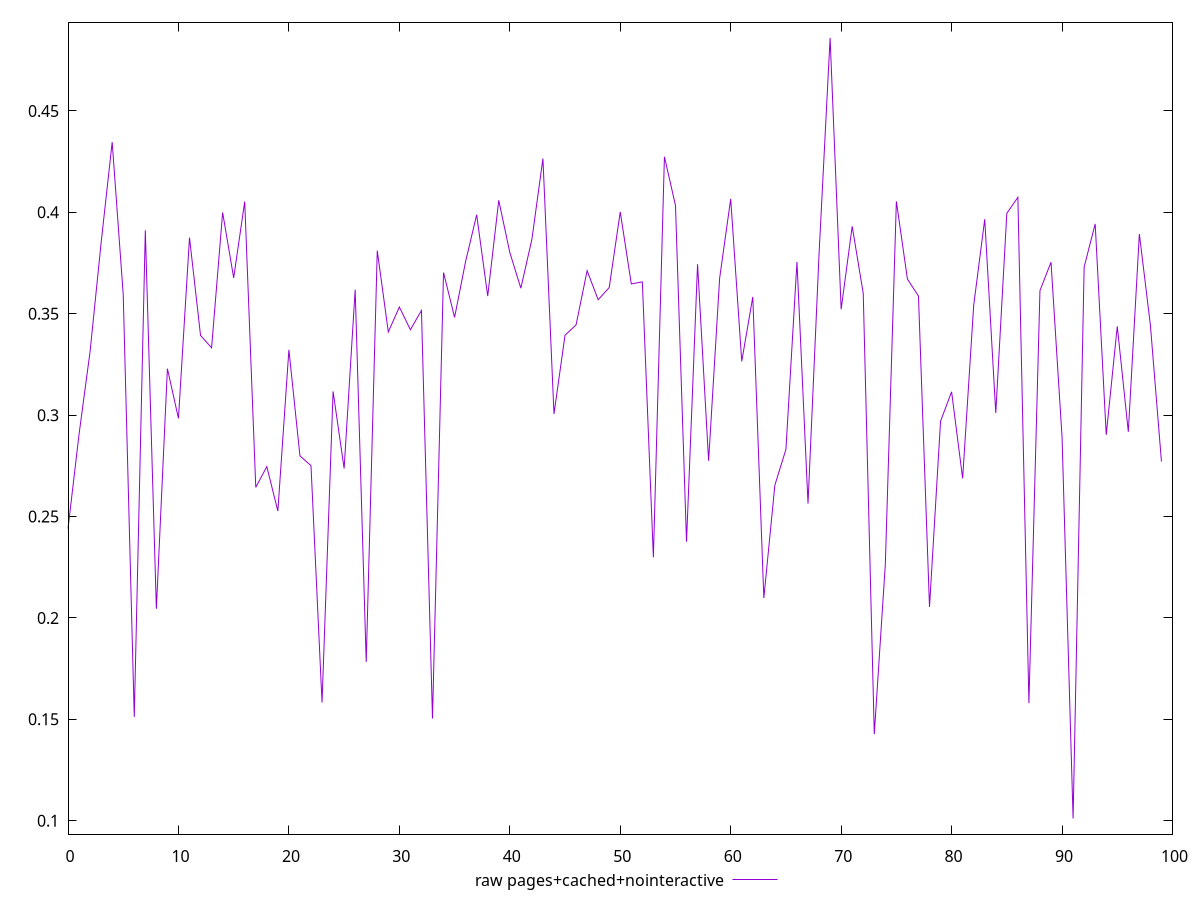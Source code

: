 $_rawPagesCachedNointeractive <<EOF
0.244
0.29059999999999997
0.3314
0.3851
0.43460000000000004
0.3594
0.1512
0.3911
0.2045
0.3229
0.2984
0.38749999999999996
0.3393
0.3332
0.39990000000000003
0.36769999999999997
0.4053
0.2644
0.2746
0.2527
0.33220000000000005
0.2799
0.27509999999999996
0.15829999999999997
0.3117
0.2737
0.36190000000000005
0.17829999999999996
0.3811
0.3410000000000001
0.3533
0.34209999999999996
0.3515980653679548
0.15039999999999998
0.37029999999999996
0.3482
0.3757999999999999
0.3988
0.35869999999999996
0.4059
0.38020000000000004
0.3626
0.3867
0.4265
0.3006
0.3394
0.3445
0.37120000000000003
0.3569
0.3629
0.40019999999999994
0.36469999999999997
0.3657
0.2299
0.4274
0.4034
0.23759999999999998
0.3744
0.27749999999999997
0.3676
0.40659999999999996
0.3265
0.3583
0.2098
0.26549999999999996
0.28309999999999996
0.3755
0.2564
0.37949999999999995
0.486
0.35219999999999996
0.3931
0.36
0.1427
0.22639999999999996
0.40540000000000004
0.3671
0.35869999999999996
0.2054
0.29700000000000004
0.3115
0.2688
0.35409999999999997
0.3966
0.3011
0.3995
0.40739999999999993
0.15799999999999997
0.36139999999999994
0.3754
0.28919999999999996
0.10109999999999997
0.373
0.3943
0.2903
0.3438000000000001
0.2918
0.3892999999999999
0.3443
0.27709999999999996
EOF
set key outside below
set terminal pngcairo
set output "report_00006_2020-11-02T20-21-41.718Z/network-rtt/pages+cached+nointeractive//raw.png"
set yrange [0.09340199999999997:0.49369799999999997]
plot $_rawPagesCachedNointeractive title "raw pages+cached+nointeractive" with line ,